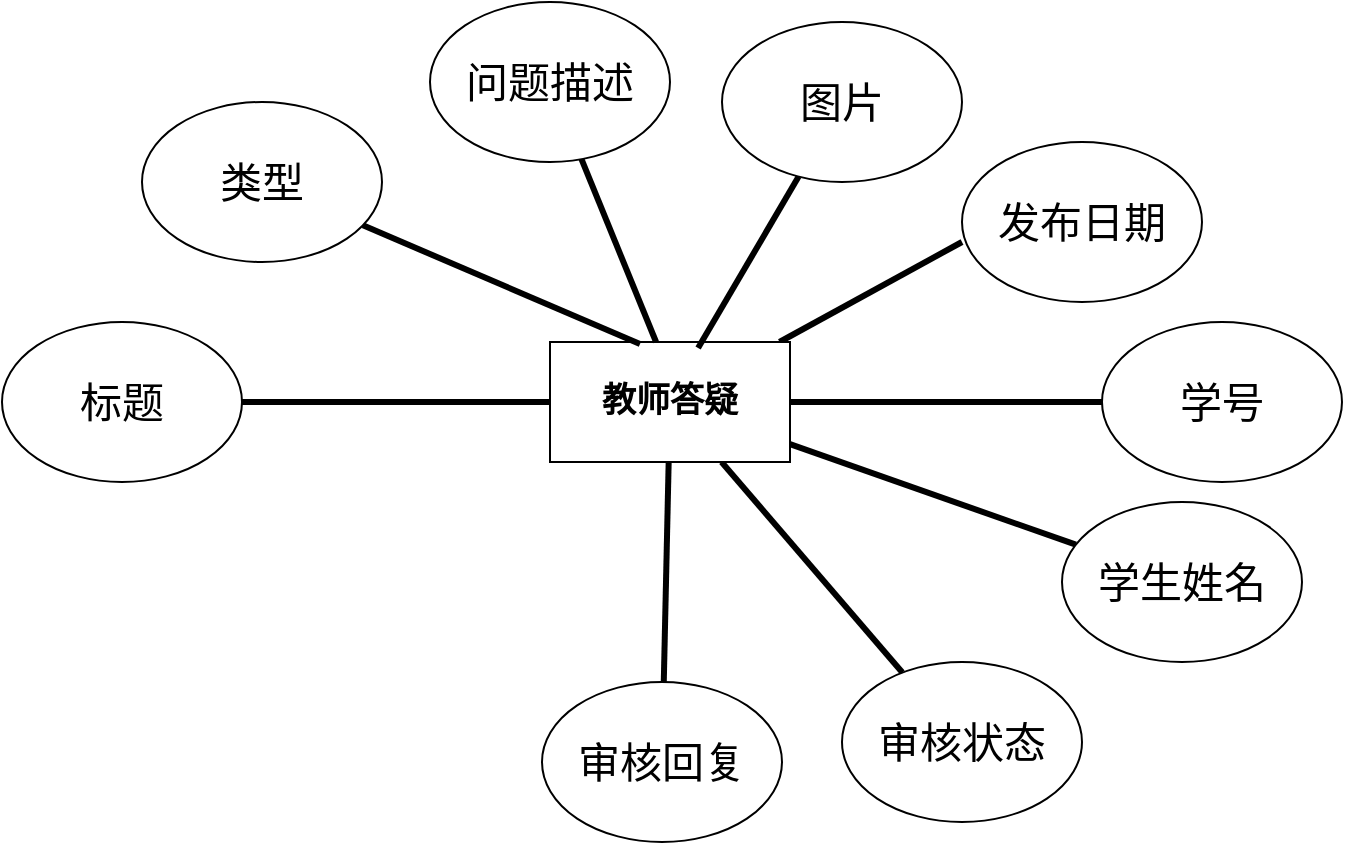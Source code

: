 <mxfile version="21.3.0" type="github">
  <diagram name="第 1 页" id="kKX6WMn8jAZtVJ51f9dp">
    <mxGraphModel dx="1422" dy="780" grid="1" gridSize="10" guides="1" tooltips="1" connect="1" arrows="1" fold="1" page="1" pageScale="1" pageWidth="827" pageHeight="1169" math="0" shadow="0">
      <root>
        <mxCell id="0" />
        <mxCell id="1" parent="0" />
        <mxCell id="97IQl4rjI16zDU7bHOLI-1" style="rounded=0;orthogonalLoop=1;jettySize=auto;html=1;endArrow=none;endFill=0;strokeWidth=3;" edge="1" parent="1" source="97IQl4rjI16zDU7bHOLI-7" target="97IQl4rjI16zDU7bHOLI-8">
          <mxGeometry relative="1" as="geometry" />
        </mxCell>
        <mxCell id="97IQl4rjI16zDU7bHOLI-2" style="edgeStyle=none;shape=connector;rounded=0;orthogonalLoop=1;jettySize=auto;html=1;entryX=0;entryY=0.625;entryDx=0;entryDy=0;entryPerimeter=0;labelBackgroundColor=default;strokeWidth=3;fontFamily=Helvetica;fontSize=11;fontColor=default;endArrow=none;endFill=0;" edge="1" parent="1" source="97IQl4rjI16zDU7bHOLI-7" target="97IQl4rjI16zDU7bHOLI-16">
          <mxGeometry relative="1" as="geometry" />
        </mxCell>
        <mxCell id="97IQl4rjI16zDU7bHOLI-3" style="edgeStyle=none;shape=connector;rounded=0;orthogonalLoop=1;jettySize=auto;html=1;labelBackgroundColor=default;strokeWidth=3;fontFamily=Helvetica;fontSize=11;fontColor=default;endArrow=none;endFill=0;" edge="1" parent="1" source="97IQl4rjI16zDU7bHOLI-7" target="97IQl4rjI16zDU7bHOLI-15">
          <mxGeometry relative="1" as="geometry" />
        </mxCell>
        <mxCell id="97IQl4rjI16zDU7bHOLI-4" style="edgeStyle=none;shape=connector;rounded=0;orthogonalLoop=1;jettySize=auto;html=1;labelBackgroundColor=default;strokeWidth=3;fontFamily=Helvetica;fontSize=11;fontColor=default;endArrow=none;endFill=0;" edge="1" parent="1" source="97IQl4rjI16zDU7bHOLI-7" target="97IQl4rjI16zDU7bHOLI-17">
          <mxGeometry relative="1" as="geometry" />
        </mxCell>
        <mxCell id="97IQl4rjI16zDU7bHOLI-5" style="edgeStyle=none;shape=connector;rounded=0;orthogonalLoop=1;jettySize=auto;html=1;labelBackgroundColor=default;strokeWidth=3;fontFamily=Helvetica;fontSize=11;fontColor=default;endArrow=none;endFill=0;" edge="1" parent="1" source="97IQl4rjI16zDU7bHOLI-7" target="97IQl4rjI16zDU7bHOLI-18">
          <mxGeometry relative="1" as="geometry" />
        </mxCell>
        <mxCell id="97IQl4rjI16zDU7bHOLI-6" style="edgeStyle=none;shape=connector;rounded=0;orthogonalLoop=1;jettySize=auto;html=1;labelBackgroundColor=default;strokeWidth=3;fontFamily=Helvetica;fontSize=11;fontColor=default;endArrow=none;endFill=0;" edge="1" parent="1" source="97IQl4rjI16zDU7bHOLI-7" target="97IQl4rjI16zDU7bHOLI-19">
          <mxGeometry relative="1" as="geometry" />
        </mxCell>
        <mxCell id="97IQl4rjI16zDU7bHOLI-7" value="教师答疑" style="rounded=0;whiteSpace=wrap;html=1;fontFamily=Times New Roman;fontStyle=1;fontSize=17;" vertex="1" parent="1">
          <mxGeometry x="354" y="290" width="120" height="60" as="geometry" />
        </mxCell>
        <mxCell id="97IQl4rjI16zDU7bHOLI-8" value="标题" style="ellipse;whiteSpace=wrap;html=1;fontSize=21;" vertex="1" parent="1">
          <mxGeometry x="80" y="280" width="120" height="80" as="geometry" />
        </mxCell>
        <mxCell id="97IQl4rjI16zDU7bHOLI-9" style="rounded=0;orthogonalLoop=1;jettySize=auto;html=1;endArrow=none;endFill=0;strokeWidth=3;exitX=0.375;exitY=0.017;exitDx=0;exitDy=0;exitPerimeter=0;" edge="1" parent="1" source="97IQl4rjI16zDU7bHOLI-7" target="97IQl4rjI16zDU7bHOLI-10">
          <mxGeometry relative="1" as="geometry">
            <mxPoint x="344" y="270" as="sourcePoint" />
          </mxGeometry>
        </mxCell>
        <mxCell id="97IQl4rjI16zDU7bHOLI-10" value="类型" style="ellipse;whiteSpace=wrap;html=1;fontSize=21;" vertex="1" parent="1">
          <mxGeometry x="150" y="170" width="120" height="80" as="geometry" />
        </mxCell>
        <mxCell id="97IQl4rjI16zDU7bHOLI-11" style="rounded=0;orthogonalLoop=1;jettySize=auto;html=1;endArrow=none;endFill=0;strokeWidth=3;exitX=0.617;exitY=0.05;exitDx=0;exitDy=0;exitPerimeter=0;" edge="1" parent="1" source="97IQl4rjI16zDU7bHOLI-7" target="97IQl4rjI16zDU7bHOLI-12">
          <mxGeometry relative="1" as="geometry">
            <mxPoint x="534" y="210" as="sourcePoint" />
          </mxGeometry>
        </mxCell>
        <mxCell id="97IQl4rjI16zDU7bHOLI-12" value="图片" style="ellipse;whiteSpace=wrap;html=1;fontSize=21;" vertex="1" parent="1">
          <mxGeometry x="440" y="130" width="120" height="80" as="geometry" />
        </mxCell>
        <mxCell id="97IQl4rjI16zDU7bHOLI-13" style="edgeStyle=none;shape=connector;rounded=0;orthogonalLoop=1;jettySize=auto;html=1;entryX=0.442;entryY=0;entryDx=0;entryDy=0;entryPerimeter=0;labelBackgroundColor=default;strokeWidth=3;fontFamily=Helvetica;fontSize=11;fontColor=default;endArrow=none;endFill=0;" edge="1" parent="1" source="97IQl4rjI16zDU7bHOLI-14" target="97IQl4rjI16zDU7bHOLI-7">
          <mxGeometry relative="1" as="geometry" />
        </mxCell>
        <mxCell id="97IQl4rjI16zDU7bHOLI-14" value="问题描述" style="ellipse;whiteSpace=wrap;html=1;fontSize=21;" vertex="1" parent="1">
          <mxGeometry x="294" y="120" width="120" height="80" as="geometry" />
        </mxCell>
        <mxCell id="97IQl4rjI16zDU7bHOLI-15" value="学号" style="ellipse;whiteSpace=wrap;html=1;fontSize=21;" vertex="1" parent="1">
          <mxGeometry x="630" y="280" width="120" height="80" as="geometry" />
        </mxCell>
        <mxCell id="97IQl4rjI16zDU7bHOLI-16" value="发布日期" style="ellipse;whiteSpace=wrap;html=1;fontSize=21;" vertex="1" parent="1">
          <mxGeometry x="560" y="190" width="120" height="80" as="geometry" />
        </mxCell>
        <mxCell id="97IQl4rjI16zDU7bHOLI-17" value="学生姓名" style="ellipse;whiteSpace=wrap;html=1;fontSize=21;" vertex="1" parent="1">
          <mxGeometry x="610" y="370" width="120" height="80" as="geometry" />
        </mxCell>
        <mxCell id="97IQl4rjI16zDU7bHOLI-18" value="审核状态" style="ellipse;whiteSpace=wrap;html=1;fontSize=21;" vertex="1" parent="1">
          <mxGeometry x="500" y="450" width="120" height="80" as="geometry" />
        </mxCell>
        <mxCell id="97IQl4rjI16zDU7bHOLI-19" value="审核回复" style="ellipse;whiteSpace=wrap;html=1;fontSize=21;" vertex="1" parent="1">
          <mxGeometry x="350" y="460" width="120" height="80" as="geometry" />
        </mxCell>
      </root>
    </mxGraphModel>
  </diagram>
</mxfile>
